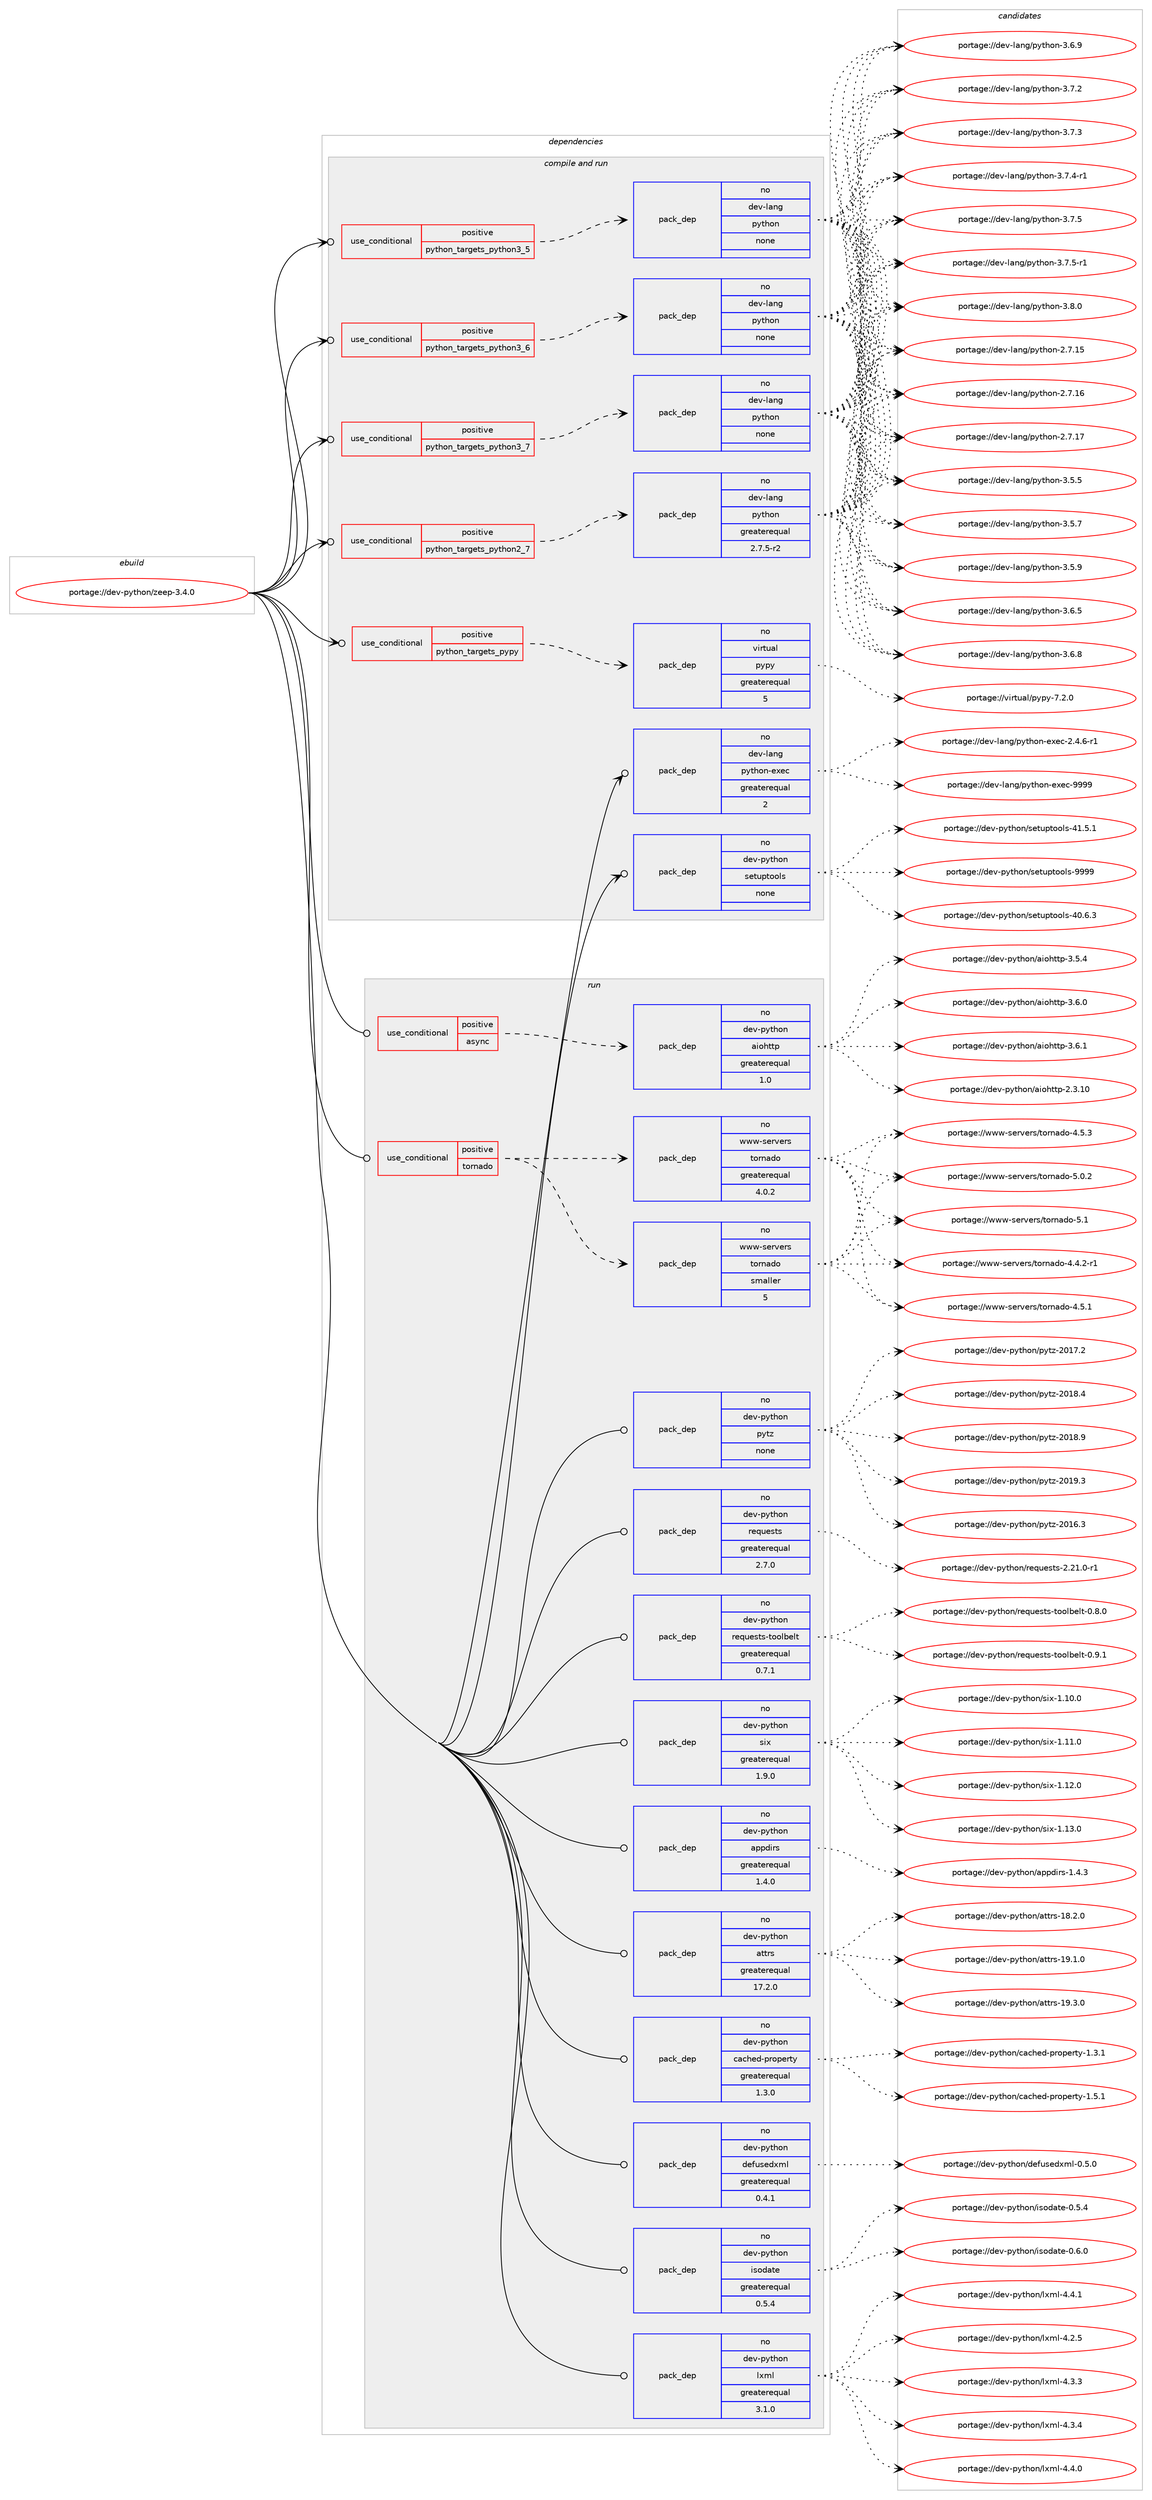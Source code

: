 digraph prolog {

# *************
# Graph options
# *************

newrank=true;
concentrate=true;
compound=true;
graph [rankdir=LR,fontname=Helvetica,fontsize=10,ranksep=1.5];#, ranksep=2.5, nodesep=0.2];
edge  [arrowhead=vee];
node  [fontname=Helvetica,fontsize=10];

# **********
# The ebuild
# **********

subgraph cluster_leftcol {
color=gray;
rank=same;
label=<<i>ebuild</i>>;
id [label="portage://dev-python/zeep-3.4.0", color=red, width=4, href="../dev-python/zeep-3.4.0.svg"];
}

# ****************
# The dependencies
# ****************

subgraph cluster_midcol {
color=gray;
label=<<i>dependencies</i>>;
subgraph cluster_compile {
fillcolor="#eeeeee";
style=filled;
label=<<i>compile</i>>;
}
subgraph cluster_compileandrun {
fillcolor="#eeeeee";
style=filled;
label=<<i>compile and run</i>>;
subgraph cond41164 {
dependency180110 [label=<<TABLE BORDER="0" CELLBORDER="1" CELLSPACING="0" CELLPADDING="4"><TR><TD ROWSPAN="3" CELLPADDING="10">use_conditional</TD></TR><TR><TD>positive</TD></TR><TR><TD>python_targets_pypy</TD></TR></TABLE>>, shape=none, color=red];
subgraph pack135535 {
dependency180111 [label=<<TABLE BORDER="0" CELLBORDER="1" CELLSPACING="0" CELLPADDING="4" WIDTH="220"><TR><TD ROWSPAN="6" CELLPADDING="30">pack_dep</TD></TR><TR><TD WIDTH="110">no</TD></TR><TR><TD>virtual</TD></TR><TR><TD>pypy</TD></TR><TR><TD>greaterequal</TD></TR><TR><TD>5</TD></TR></TABLE>>, shape=none, color=blue];
}
dependency180110:e -> dependency180111:w [weight=20,style="dashed",arrowhead="vee"];
}
id:e -> dependency180110:w [weight=20,style="solid",arrowhead="odotvee"];
subgraph cond41165 {
dependency180112 [label=<<TABLE BORDER="0" CELLBORDER="1" CELLSPACING="0" CELLPADDING="4"><TR><TD ROWSPAN="3" CELLPADDING="10">use_conditional</TD></TR><TR><TD>positive</TD></TR><TR><TD>python_targets_python2_7</TD></TR></TABLE>>, shape=none, color=red];
subgraph pack135536 {
dependency180113 [label=<<TABLE BORDER="0" CELLBORDER="1" CELLSPACING="0" CELLPADDING="4" WIDTH="220"><TR><TD ROWSPAN="6" CELLPADDING="30">pack_dep</TD></TR><TR><TD WIDTH="110">no</TD></TR><TR><TD>dev-lang</TD></TR><TR><TD>python</TD></TR><TR><TD>greaterequal</TD></TR><TR><TD>2.7.5-r2</TD></TR></TABLE>>, shape=none, color=blue];
}
dependency180112:e -> dependency180113:w [weight=20,style="dashed",arrowhead="vee"];
}
id:e -> dependency180112:w [weight=20,style="solid",arrowhead="odotvee"];
subgraph cond41166 {
dependency180114 [label=<<TABLE BORDER="0" CELLBORDER="1" CELLSPACING="0" CELLPADDING="4"><TR><TD ROWSPAN="3" CELLPADDING="10">use_conditional</TD></TR><TR><TD>positive</TD></TR><TR><TD>python_targets_python3_5</TD></TR></TABLE>>, shape=none, color=red];
subgraph pack135537 {
dependency180115 [label=<<TABLE BORDER="0" CELLBORDER="1" CELLSPACING="0" CELLPADDING="4" WIDTH="220"><TR><TD ROWSPAN="6" CELLPADDING="30">pack_dep</TD></TR><TR><TD WIDTH="110">no</TD></TR><TR><TD>dev-lang</TD></TR><TR><TD>python</TD></TR><TR><TD>none</TD></TR><TR><TD></TD></TR></TABLE>>, shape=none, color=blue];
}
dependency180114:e -> dependency180115:w [weight=20,style="dashed",arrowhead="vee"];
}
id:e -> dependency180114:w [weight=20,style="solid",arrowhead="odotvee"];
subgraph cond41167 {
dependency180116 [label=<<TABLE BORDER="0" CELLBORDER="1" CELLSPACING="0" CELLPADDING="4"><TR><TD ROWSPAN="3" CELLPADDING="10">use_conditional</TD></TR><TR><TD>positive</TD></TR><TR><TD>python_targets_python3_6</TD></TR></TABLE>>, shape=none, color=red];
subgraph pack135538 {
dependency180117 [label=<<TABLE BORDER="0" CELLBORDER="1" CELLSPACING="0" CELLPADDING="4" WIDTH="220"><TR><TD ROWSPAN="6" CELLPADDING="30">pack_dep</TD></TR><TR><TD WIDTH="110">no</TD></TR><TR><TD>dev-lang</TD></TR><TR><TD>python</TD></TR><TR><TD>none</TD></TR><TR><TD></TD></TR></TABLE>>, shape=none, color=blue];
}
dependency180116:e -> dependency180117:w [weight=20,style="dashed",arrowhead="vee"];
}
id:e -> dependency180116:w [weight=20,style="solid",arrowhead="odotvee"];
subgraph cond41168 {
dependency180118 [label=<<TABLE BORDER="0" CELLBORDER="1" CELLSPACING="0" CELLPADDING="4"><TR><TD ROWSPAN="3" CELLPADDING="10">use_conditional</TD></TR><TR><TD>positive</TD></TR><TR><TD>python_targets_python3_7</TD></TR></TABLE>>, shape=none, color=red];
subgraph pack135539 {
dependency180119 [label=<<TABLE BORDER="0" CELLBORDER="1" CELLSPACING="0" CELLPADDING="4" WIDTH="220"><TR><TD ROWSPAN="6" CELLPADDING="30">pack_dep</TD></TR><TR><TD WIDTH="110">no</TD></TR><TR><TD>dev-lang</TD></TR><TR><TD>python</TD></TR><TR><TD>none</TD></TR><TR><TD></TD></TR></TABLE>>, shape=none, color=blue];
}
dependency180118:e -> dependency180119:w [weight=20,style="dashed",arrowhead="vee"];
}
id:e -> dependency180118:w [weight=20,style="solid",arrowhead="odotvee"];
subgraph pack135540 {
dependency180120 [label=<<TABLE BORDER="0" CELLBORDER="1" CELLSPACING="0" CELLPADDING="4" WIDTH="220"><TR><TD ROWSPAN="6" CELLPADDING="30">pack_dep</TD></TR><TR><TD WIDTH="110">no</TD></TR><TR><TD>dev-lang</TD></TR><TR><TD>python-exec</TD></TR><TR><TD>greaterequal</TD></TR><TR><TD>2</TD></TR></TABLE>>, shape=none, color=blue];
}
id:e -> dependency180120:w [weight=20,style="solid",arrowhead="odotvee"];
subgraph pack135541 {
dependency180121 [label=<<TABLE BORDER="0" CELLBORDER="1" CELLSPACING="0" CELLPADDING="4" WIDTH="220"><TR><TD ROWSPAN="6" CELLPADDING="30">pack_dep</TD></TR><TR><TD WIDTH="110">no</TD></TR><TR><TD>dev-python</TD></TR><TR><TD>setuptools</TD></TR><TR><TD>none</TD></TR><TR><TD></TD></TR></TABLE>>, shape=none, color=blue];
}
id:e -> dependency180121:w [weight=20,style="solid",arrowhead="odotvee"];
}
subgraph cluster_run {
fillcolor="#eeeeee";
style=filled;
label=<<i>run</i>>;
subgraph cond41169 {
dependency180122 [label=<<TABLE BORDER="0" CELLBORDER="1" CELLSPACING="0" CELLPADDING="4"><TR><TD ROWSPAN="3" CELLPADDING="10">use_conditional</TD></TR><TR><TD>positive</TD></TR><TR><TD>async</TD></TR></TABLE>>, shape=none, color=red];
subgraph pack135542 {
dependency180123 [label=<<TABLE BORDER="0" CELLBORDER="1" CELLSPACING="0" CELLPADDING="4" WIDTH="220"><TR><TD ROWSPAN="6" CELLPADDING="30">pack_dep</TD></TR><TR><TD WIDTH="110">no</TD></TR><TR><TD>dev-python</TD></TR><TR><TD>aiohttp</TD></TR><TR><TD>greaterequal</TD></TR><TR><TD>1.0</TD></TR></TABLE>>, shape=none, color=blue];
}
dependency180122:e -> dependency180123:w [weight=20,style="dashed",arrowhead="vee"];
}
id:e -> dependency180122:w [weight=20,style="solid",arrowhead="odot"];
subgraph cond41170 {
dependency180124 [label=<<TABLE BORDER="0" CELLBORDER="1" CELLSPACING="0" CELLPADDING="4"><TR><TD ROWSPAN="3" CELLPADDING="10">use_conditional</TD></TR><TR><TD>positive</TD></TR><TR><TD>tornado</TD></TR></TABLE>>, shape=none, color=red];
subgraph pack135543 {
dependency180125 [label=<<TABLE BORDER="0" CELLBORDER="1" CELLSPACING="0" CELLPADDING="4" WIDTH="220"><TR><TD ROWSPAN="6" CELLPADDING="30">pack_dep</TD></TR><TR><TD WIDTH="110">no</TD></TR><TR><TD>www-servers</TD></TR><TR><TD>tornado</TD></TR><TR><TD>greaterequal</TD></TR><TR><TD>4.0.2</TD></TR></TABLE>>, shape=none, color=blue];
}
dependency180124:e -> dependency180125:w [weight=20,style="dashed",arrowhead="vee"];
subgraph pack135544 {
dependency180126 [label=<<TABLE BORDER="0" CELLBORDER="1" CELLSPACING="0" CELLPADDING="4" WIDTH="220"><TR><TD ROWSPAN="6" CELLPADDING="30">pack_dep</TD></TR><TR><TD WIDTH="110">no</TD></TR><TR><TD>www-servers</TD></TR><TR><TD>tornado</TD></TR><TR><TD>smaller</TD></TR><TR><TD>5</TD></TR></TABLE>>, shape=none, color=blue];
}
dependency180124:e -> dependency180126:w [weight=20,style="dashed",arrowhead="vee"];
}
id:e -> dependency180124:w [weight=20,style="solid",arrowhead="odot"];
subgraph pack135545 {
dependency180127 [label=<<TABLE BORDER="0" CELLBORDER="1" CELLSPACING="0" CELLPADDING="4" WIDTH="220"><TR><TD ROWSPAN="6" CELLPADDING="30">pack_dep</TD></TR><TR><TD WIDTH="110">no</TD></TR><TR><TD>dev-python</TD></TR><TR><TD>appdirs</TD></TR><TR><TD>greaterequal</TD></TR><TR><TD>1.4.0</TD></TR></TABLE>>, shape=none, color=blue];
}
id:e -> dependency180127:w [weight=20,style="solid",arrowhead="odot"];
subgraph pack135546 {
dependency180128 [label=<<TABLE BORDER="0" CELLBORDER="1" CELLSPACING="0" CELLPADDING="4" WIDTH="220"><TR><TD ROWSPAN="6" CELLPADDING="30">pack_dep</TD></TR><TR><TD WIDTH="110">no</TD></TR><TR><TD>dev-python</TD></TR><TR><TD>attrs</TD></TR><TR><TD>greaterequal</TD></TR><TR><TD>17.2.0</TD></TR></TABLE>>, shape=none, color=blue];
}
id:e -> dependency180128:w [weight=20,style="solid",arrowhead="odot"];
subgraph pack135547 {
dependency180129 [label=<<TABLE BORDER="0" CELLBORDER="1" CELLSPACING="0" CELLPADDING="4" WIDTH="220"><TR><TD ROWSPAN="6" CELLPADDING="30">pack_dep</TD></TR><TR><TD WIDTH="110">no</TD></TR><TR><TD>dev-python</TD></TR><TR><TD>cached-property</TD></TR><TR><TD>greaterequal</TD></TR><TR><TD>1.3.0</TD></TR></TABLE>>, shape=none, color=blue];
}
id:e -> dependency180129:w [weight=20,style="solid",arrowhead="odot"];
subgraph pack135548 {
dependency180130 [label=<<TABLE BORDER="0" CELLBORDER="1" CELLSPACING="0" CELLPADDING="4" WIDTH="220"><TR><TD ROWSPAN="6" CELLPADDING="30">pack_dep</TD></TR><TR><TD WIDTH="110">no</TD></TR><TR><TD>dev-python</TD></TR><TR><TD>defusedxml</TD></TR><TR><TD>greaterequal</TD></TR><TR><TD>0.4.1</TD></TR></TABLE>>, shape=none, color=blue];
}
id:e -> dependency180130:w [weight=20,style="solid",arrowhead="odot"];
subgraph pack135549 {
dependency180131 [label=<<TABLE BORDER="0" CELLBORDER="1" CELLSPACING="0" CELLPADDING="4" WIDTH="220"><TR><TD ROWSPAN="6" CELLPADDING="30">pack_dep</TD></TR><TR><TD WIDTH="110">no</TD></TR><TR><TD>dev-python</TD></TR><TR><TD>isodate</TD></TR><TR><TD>greaterequal</TD></TR><TR><TD>0.5.4</TD></TR></TABLE>>, shape=none, color=blue];
}
id:e -> dependency180131:w [weight=20,style="solid",arrowhead="odot"];
subgraph pack135550 {
dependency180132 [label=<<TABLE BORDER="0" CELLBORDER="1" CELLSPACING="0" CELLPADDING="4" WIDTH="220"><TR><TD ROWSPAN="6" CELLPADDING="30">pack_dep</TD></TR><TR><TD WIDTH="110">no</TD></TR><TR><TD>dev-python</TD></TR><TR><TD>lxml</TD></TR><TR><TD>greaterequal</TD></TR><TR><TD>3.1.0</TD></TR></TABLE>>, shape=none, color=blue];
}
id:e -> dependency180132:w [weight=20,style="solid",arrowhead="odot"];
subgraph pack135551 {
dependency180133 [label=<<TABLE BORDER="0" CELLBORDER="1" CELLSPACING="0" CELLPADDING="4" WIDTH="220"><TR><TD ROWSPAN="6" CELLPADDING="30">pack_dep</TD></TR><TR><TD WIDTH="110">no</TD></TR><TR><TD>dev-python</TD></TR><TR><TD>pytz</TD></TR><TR><TD>none</TD></TR><TR><TD></TD></TR></TABLE>>, shape=none, color=blue];
}
id:e -> dependency180133:w [weight=20,style="solid",arrowhead="odot"];
subgraph pack135552 {
dependency180134 [label=<<TABLE BORDER="0" CELLBORDER="1" CELLSPACING="0" CELLPADDING="4" WIDTH="220"><TR><TD ROWSPAN="6" CELLPADDING="30">pack_dep</TD></TR><TR><TD WIDTH="110">no</TD></TR><TR><TD>dev-python</TD></TR><TR><TD>requests</TD></TR><TR><TD>greaterequal</TD></TR><TR><TD>2.7.0</TD></TR></TABLE>>, shape=none, color=blue];
}
id:e -> dependency180134:w [weight=20,style="solid",arrowhead="odot"];
subgraph pack135553 {
dependency180135 [label=<<TABLE BORDER="0" CELLBORDER="1" CELLSPACING="0" CELLPADDING="4" WIDTH="220"><TR><TD ROWSPAN="6" CELLPADDING="30">pack_dep</TD></TR><TR><TD WIDTH="110">no</TD></TR><TR><TD>dev-python</TD></TR><TR><TD>requests-toolbelt</TD></TR><TR><TD>greaterequal</TD></TR><TR><TD>0.7.1</TD></TR></TABLE>>, shape=none, color=blue];
}
id:e -> dependency180135:w [weight=20,style="solid",arrowhead="odot"];
subgraph pack135554 {
dependency180136 [label=<<TABLE BORDER="0" CELLBORDER="1" CELLSPACING="0" CELLPADDING="4" WIDTH="220"><TR><TD ROWSPAN="6" CELLPADDING="30">pack_dep</TD></TR><TR><TD WIDTH="110">no</TD></TR><TR><TD>dev-python</TD></TR><TR><TD>six</TD></TR><TR><TD>greaterequal</TD></TR><TR><TD>1.9.0</TD></TR></TABLE>>, shape=none, color=blue];
}
id:e -> dependency180136:w [weight=20,style="solid",arrowhead="odot"];
}
}

# **************
# The candidates
# **************

subgraph cluster_choices {
rank=same;
color=gray;
label=<<i>candidates</i>>;

subgraph choice135535 {
color=black;
nodesep=1;
choiceportage1181051141161179710847112121112121455546504648 [label="portage://virtual/pypy-7.2.0", color=red, width=4,href="../virtual/pypy-7.2.0.svg"];
dependency180111:e -> choiceportage1181051141161179710847112121112121455546504648:w [style=dotted,weight="100"];
}
subgraph choice135536 {
color=black;
nodesep=1;
choiceportage10010111845108971101034711212111610411111045504655464953 [label="portage://dev-lang/python-2.7.15", color=red, width=4,href="../dev-lang/python-2.7.15.svg"];
choiceportage10010111845108971101034711212111610411111045504655464954 [label="portage://dev-lang/python-2.7.16", color=red, width=4,href="../dev-lang/python-2.7.16.svg"];
choiceportage10010111845108971101034711212111610411111045504655464955 [label="portage://dev-lang/python-2.7.17", color=red, width=4,href="../dev-lang/python-2.7.17.svg"];
choiceportage100101118451089711010347112121116104111110455146534653 [label="portage://dev-lang/python-3.5.5", color=red, width=4,href="../dev-lang/python-3.5.5.svg"];
choiceportage100101118451089711010347112121116104111110455146534655 [label="portage://dev-lang/python-3.5.7", color=red, width=4,href="../dev-lang/python-3.5.7.svg"];
choiceportage100101118451089711010347112121116104111110455146534657 [label="portage://dev-lang/python-3.5.9", color=red, width=4,href="../dev-lang/python-3.5.9.svg"];
choiceportage100101118451089711010347112121116104111110455146544653 [label="portage://dev-lang/python-3.6.5", color=red, width=4,href="../dev-lang/python-3.6.5.svg"];
choiceportage100101118451089711010347112121116104111110455146544656 [label="portage://dev-lang/python-3.6.8", color=red, width=4,href="../dev-lang/python-3.6.8.svg"];
choiceportage100101118451089711010347112121116104111110455146544657 [label="portage://dev-lang/python-3.6.9", color=red, width=4,href="../dev-lang/python-3.6.9.svg"];
choiceportage100101118451089711010347112121116104111110455146554650 [label="portage://dev-lang/python-3.7.2", color=red, width=4,href="../dev-lang/python-3.7.2.svg"];
choiceportage100101118451089711010347112121116104111110455146554651 [label="portage://dev-lang/python-3.7.3", color=red, width=4,href="../dev-lang/python-3.7.3.svg"];
choiceportage1001011184510897110103471121211161041111104551465546524511449 [label="portage://dev-lang/python-3.7.4-r1", color=red, width=4,href="../dev-lang/python-3.7.4-r1.svg"];
choiceportage100101118451089711010347112121116104111110455146554653 [label="portage://dev-lang/python-3.7.5", color=red, width=4,href="../dev-lang/python-3.7.5.svg"];
choiceportage1001011184510897110103471121211161041111104551465546534511449 [label="portage://dev-lang/python-3.7.5-r1", color=red, width=4,href="../dev-lang/python-3.7.5-r1.svg"];
choiceportage100101118451089711010347112121116104111110455146564648 [label="portage://dev-lang/python-3.8.0", color=red, width=4,href="../dev-lang/python-3.8.0.svg"];
dependency180113:e -> choiceportage10010111845108971101034711212111610411111045504655464953:w [style=dotted,weight="100"];
dependency180113:e -> choiceportage10010111845108971101034711212111610411111045504655464954:w [style=dotted,weight="100"];
dependency180113:e -> choiceportage10010111845108971101034711212111610411111045504655464955:w [style=dotted,weight="100"];
dependency180113:e -> choiceportage100101118451089711010347112121116104111110455146534653:w [style=dotted,weight="100"];
dependency180113:e -> choiceportage100101118451089711010347112121116104111110455146534655:w [style=dotted,weight="100"];
dependency180113:e -> choiceportage100101118451089711010347112121116104111110455146534657:w [style=dotted,weight="100"];
dependency180113:e -> choiceportage100101118451089711010347112121116104111110455146544653:w [style=dotted,weight="100"];
dependency180113:e -> choiceportage100101118451089711010347112121116104111110455146544656:w [style=dotted,weight="100"];
dependency180113:e -> choiceportage100101118451089711010347112121116104111110455146544657:w [style=dotted,weight="100"];
dependency180113:e -> choiceportage100101118451089711010347112121116104111110455146554650:w [style=dotted,weight="100"];
dependency180113:e -> choiceportage100101118451089711010347112121116104111110455146554651:w [style=dotted,weight="100"];
dependency180113:e -> choiceportage1001011184510897110103471121211161041111104551465546524511449:w [style=dotted,weight="100"];
dependency180113:e -> choiceportage100101118451089711010347112121116104111110455146554653:w [style=dotted,weight="100"];
dependency180113:e -> choiceportage1001011184510897110103471121211161041111104551465546534511449:w [style=dotted,weight="100"];
dependency180113:e -> choiceportage100101118451089711010347112121116104111110455146564648:w [style=dotted,weight="100"];
}
subgraph choice135537 {
color=black;
nodesep=1;
choiceportage10010111845108971101034711212111610411111045504655464953 [label="portage://dev-lang/python-2.7.15", color=red, width=4,href="../dev-lang/python-2.7.15.svg"];
choiceportage10010111845108971101034711212111610411111045504655464954 [label="portage://dev-lang/python-2.7.16", color=red, width=4,href="../dev-lang/python-2.7.16.svg"];
choiceportage10010111845108971101034711212111610411111045504655464955 [label="portage://dev-lang/python-2.7.17", color=red, width=4,href="../dev-lang/python-2.7.17.svg"];
choiceportage100101118451089711010347112121116104111110455146534653 [label="portage://dev-lang/python-3.5.5", color=red, width=4,href="../dev-lang/python-3.5.5.svg"];
choiceportage100101118451089711010347112121116104111110455146534655 [label="portage://dev-lang/python-3.5.7", color=red, width=4,href="../dev-lang/python-3.5.7.svg"];
choiceportage100101118451089711010347112121116104111110455146534657 [label="portage://dev-lang/python-3.5.9", color=red, width=4,href="../dev-lang/python-3.5.9.svg"];
choiceportage100101118451089711010347112121116104111110455146544653 [label="portage://dev-lang/python-3.6.5", color=red, width=4,href="../dev-lang/python-3.6.5.svg"];
choiceportage100101118451089711010347112121116104111110455146544656 [label="portage://dev-lang/python-3.6.8", color=red, width=4,href="../dev-lang/python-3.6.8.svg"];
choiceportage100101118451089711010347112121116104111110455146544657 [label="portage://dev-lang/python-3.6.9", color=red, width=4,href="../dev-lang/python-3.6.9.svg"];
choiceportage100101118451089711010347112121116104111110455146554650 [label="portage://dev-lang/python-3.7.2", color=red, width=4,href="../dev-lang/python-3.7.2.svg"];
choiceportage100101118451089711010347112121116104111110455146554651 [label="portage://dev-lang/python-3.7.3", color=red, width=4,href="../dev-lang/python-3.7.3.svg"];
choiceportage1001011184510897110103471121211161041111104551465546524511449 [label="portage://dev-lang/python-3.7.4-r1", color=red, width=4,href="../dev-lang/python-3.7.4-r1.svg"];
choiceportage100101118451089711010347112121116104111110455146554653 [label="portage://dev-lang/python-3.7.5", color=red, width=4,href="../dev-lang/python-3.7.5.svg"];
choiceportage1001011184510897110103471121211161041111104551465546534511449 [label="portage://dev-lang/python-3.7.5-r1", color=red, width=4,href="../dev-lang/python-3.7.5-r1.svg"];
choiceportage100101118451089711010347112121116104111110455146564648 [label="portage://dev-lang/python-3.8.0", color=red, width=4,href="../dev-lang/python-3.8.0.svg"];
dependency180115:e -> choiceportage10010111845108971101034711212111610411111045504655464953:w [style=dotted,weight="100"];
dependency180115:e -> choiceportage10010111845108971101034711212111610411111045504655464954:w [style=dotted,weight="100"];
dependency180115:e -> choiceportage10010111845108971101034711212111610411111045504655464955:w [style=dotted,weight="100"];
dependency180115:e -> choiceportage100101118451089711010347112121116104111110455146534653:w [style=dotted,weight="100"];
dependency180115:e -> choiceportage100101118451089711010347112121116104111110455146534655:w [style=dotted,weight="100"];
dependency180115:e -> choiceportage100101118451089711010347112121116104111110455146534657:w [style=dotted,weight="100"];
dependency180115:e -> choiceportage100101118451089711010347112121116104111110455146544653:w [style=dotted,weight="100"];
dependency180115:e -> choiceportage100101118451089711010347112121116104111110455146544656:w [style=dotted,weight="100"];
dependency180115:e -> choiceportage100101118451089711010347112121116104111110455146544657:w [style=dotted,weight="100"];
dependency180115:e -> choiceportage100101118451089711010347112121116104111110455146554650:w [style=dotted,weight="100"];
dependency180115:e -> choiceportage100101118451089711010347112121116104111110455146554651:w [style=dotted,weight="100"];
dependency180115:e -> choiceportage1001011184510897110103471121211161041111104551465546524511449:w [style=dotted,weight="100"];
dependency180115:e -> choiceportage100101118451089711010347112121116104111110455146554653:w [style=dotted,weight="100"];
dependency180115:e -> choiceportage1001011184510897110103471121211161041111104551465546534511449:w [style=dotted,weight="100"];
dependency180115:e -> choiceportage100101118451089711010347112121116104111110455146564648:w [style=dotted,weight="100"];
}
subgraph choice135538 {
color=black;
nodesep=1;
choiceportage10010111845108971101034711212111610411111045504655464953 [label="portage://dev-lang/python-2.7.15", color=red, width=4,href="../dev-lang/python-2.7.15.svg"];
choiceportage10010111845108971101034711212111610411111045504655464954 [label="portage://dev-lang/python-2.7.16", color=red, width=4,href="../dev-lang/python-2.7.16.svg"];
choiceportage10010111845108971101034711212111610411111045504655464955 [label="portage://dev-lang/python-2.7.17", color=red, width=4,href="../dev-lang/python-2.7.17.svg"];
choiceportage100101118451089711010347112121116104111110455146534653 [label="portage://dev-lang/python-3.5.5", color=red, width=4,href="../dev-lang/python-3.5.5.svg"];
choiceportage100101118451089711010347112121116104111110455146534655 [label="portage://dev-lang/python-3.5.7", color=red, width=4,href="../dev-lang/python-3.5.7.svg"];
choiceportage100101118451089711010347112121116104111110455146534657 [label="portage://dev-lang/python-3.5.9", color=red, width=4,href="../dev-lang/python-3.5.9.svg"];
choiceportage100101118451089711010347112121116104111110455146544653 [label="portage://dev-lang/python-3.6.5", color=red, width=4,href="../dev-lang/python-3.6.5.svg"];
choiceportage100101118451089711010347112121116104111110455146544656 [label="portage://dev-lang/python-3.6.8", color=red, width=4,href="../dev-lang/python-3.6.8.svg"];
choiceportage100101118451089711010347112121116104111110455146544657 [label="portage://dev-lang/python-3.6.9", color=red, width=4,href="../dev-lang/python-3.6.9.svg"];
choiceportage100101118451089711010347112121116104111110455146554650 [label="portage://dev-lang/python-3.7.2", color=red, width=4,href="../dev-lang/python-3.7.2.svg"];
choiceportage100101118451089711010347112121116104111110455146554651 [label="portage://dev-lang/python-3.7.3", color=red, width=4,href="../dev-lang/python-3.7.3.svg"];
choiceportage1001011184510897110103471121211161041111104551465546524511449 [label="portage://dev-lang/python-3.7.4-r1", color=red, width=4,href="../dev-lang/python-3.7.4-r1.svg"];
choiceportage100101118451089711010347112121116104111110455146554653 [label="portage://dev-lang/python-3.7.5", color=red, width=4,href="../dev-lang/python-3.7.5.svg"];
choiceportage1001011184510897110103471121211161041111104551465546534511449 [label="portage://dev-lang/python-3.7.5-r1", color=red, width=4,href="../dev-lang/python-3.7.5-r1.svg"];
choiceportage100101118451089711010347112121116104111110455146564648 [label="portage://dev-lang/python-3.8.0", color=red, width=4,href="../dev-lang/python-3.8.0.svg"];
dependency180117:e -> choiceportage10010111845108971101034711212111610411111045504655464953:w [style=dotted,weight="100"];
dependency180117:e -> choiceportage10010111845108971101034711212111610411111045504655464954:w [style=dotted,weight="100"];
dependency180117:e -> choiceportage10010111845108971101034711212111610411111045504655464955:w [style=dotted,weight="100"];
dependency180117:e -> choiceportage100101118451089711010347112121116104111110455146534653:w [style=dotted,weight="100"];
dependency180117:e -> choiceportage100101118451089711010347112121116104111110455146534655:w [style=dotted,weight="100"];
dependency180117:e -> choiceportage100101118451089711010347112121116104111110455146534657:w [style=dotted,weight="100"];
dependency180117:e -> choiceportage100101118451089711010347112121116104111110455146544653:w [style=dotted,weight="100"];
dependency180117:e -> choiceportage100101118451089711010347112121116104111110455146544656:w [style=dotted,weight="100"];
dependency180117:e -> choiceportage100101118451089711010347112121116104111110455146544657:w [style=dotted,weight="100"];
dependency180117:e -> choiceportage100101118451089711010347112121116104111110455146554650:w [style=dotted,weight="100"];
dependency180117:e -> choiceportage100101118451089711010347112121116104111110455146554651:w [style=dotted,weight="100"];
dependency180117:e -> choiceportage1001011184510897110103471121211161041111104551465546524511449:w [style=dotted,weight="100"];
dependency180117:e -> choiceportage100101118451089711010347112121116104111110455146554653:w [style=dotted,weight="100"];
dependency180117:e -> choiceportage1001011184510897110103471121211161041111104551465546534511449:w [style=dotted,weight="100"];
dependency180117:e -> choiceportage100101118451089711010347112121116104111110455146564648:w [style=dotted,weight="100"];
}
subgraph choice135539 {
color=black;
nodesep=1;
choiceportage10010111845108971101034711212111610411111045504655464953 [label="portage://dev-lang/python-2.7.15", color=red, width=4,href="../dev-lang/python-2.7.15.svg"];
choiceportage10010111845108971101034711212111610411111045504655464954 [label="portage://dev-lang/python-2.7.16", color=red, width=4,href="../dev-lang/python-2.7.16.svg"];
choiceportage10010111845108971101034711212111610411111045504655464955 [label="portage://dev-lang/python-2.7.17", color=red, width=4,href="../dev-lang/python-2.7.17.svg"];
choiceportage100101118451089711010347112121116104111110455146534653 [label="portage://dev-lang/python-3.5.5", color=red, width=4,href="../dev-lang/python-3.5.5.svg"];
choiceportage100101118451089711010347112121116104111110455146534655 [label="portage://dev-lang/python-3.5.7", color=red, width=4,href="../dev-lang/python-3.5.7.svg"];
choiceportage100101118451089711010347112121116104111110455146534657 [label="portage://dev-lang/python-3.5.9", color=red, width=4,href="../dev-lang/python-3.5.9.svg"];
choiceportage100101118451089711010347112121116104111110455146544653 [label="portage://dev-lang/python-3.6.5", color=red, width=4,href="../dev-lang/python-3.6.5.svg"];
choiceportage100101118451089711010347112121116104111110455146544656 [label="portage://dev-lang/python-3.6.8", color=red, width=4,href="../dev-lang/python-3.6.8.svg"];
choiceportage100101118451089711010347112121116104111110455146544657 [label="portage://dev-lang/python-3.6.9", color=red, width=4,href="../dev-lang/python-3.6.9.svg"];
choiceportage100101118451089711010347112121116104111110455146554650 [label="portage://dev-lang/python-3.7.2", color=red, width=4,href="../dev-lang/python-3.7.2.svg"];
choiceportage100101118451089711010347112121116104111110455146554651 [label="portage://dev-lang/python-3.7.3", color=red, width=4,href="../dev-lang/python-3.7.3.svg"];
choiceportage1001011184510897110103471121211161041111104551465546524511449 [label="portage://dev-lang/python-3.7.4-r1", color=red, width=4,href="../dev-lang/python-3.7.4-r1.svg"];
choiceportage100101118451089711010347112121116104111110455146554653 [label="portage://dev-lang/python-3.7.5", color=red, width=4,href="../dev-lang/python-3.7.5.svg"];
choiceportage1001011184510897110103471121211161041111104551465546534511449 [label="portage://dev-lang/python-3.7.5-r1", color=red, width=4,href="../dev-lang/python-3.7.5-r1.svg"];
choiceportage100101118451089711010347112121116104111110455146564648 [label="portage://dev-lang/python-3.8.0", color=red, width=4,href="../dev-lang/python-3.8.0.svg"];
dependency180119:e -> choiceportage10010111845108971101034711212111610411111045504655464953:w [style=dotted,weight="100"];
dependency180119:e -> choiceportage10010111845108971101034711212111610411111045504655464954:w [style=dotted,weight="100"];
dependency180119:e -> choiceportage10010111845108971101034711212111610411111045504655464955:w [style=dotted,weight="100"];
dependency180119:e -> choiceportage100101118451089711010347112121116104111110455146534653:w [style=dotted,weight="100"];
dependency180119:e -> choiceportage100101118451089711010347112121116104111110455146534655:w [style=dotted,weight="100"];
dependency180119:e -> choiceportage100101118451089711010347112121116104111110455146534657:w [style=dotted,weight="100"];
dependency180119:e -> choiceportage100101118451089711010347112121116104111110455146544653:w [style=dotted,weight="100"];
dependency180119:e -> choiceportage100101118451089711010347112121116104111110455146544656:w [style=dotted,weight="100"];
dependency180119:e -> choiceportage100101118451089711010347112121116104111110455146544657:w [style=dotted,weight="100"];
dependency180119:e -> choiceportage100101118451089711010347112121116104111110455146554650:w [style=dotted,weight="100"];
dependency180119:e -> choiceportage100101118451089711010347112121116104111110455146554651:w [style=dotted,weight="100"];
dependency180119:e -> choiceportage1001011184510897110103471121211161041111104551465546524511449:w [style=dotted,weight="100"];
dependency180119:e -> choiceportage100101118451089711010347112121116104111110455146554653:w [style=dotted,weight="100"];
dependency180119:e -> choiceportage1001011184510897110103471121211161041111104551465546534511449:w [style=dotted,weight="100"];
dependency180119:e -> choiceportage100101118451089711010347112121116104111110455146564648:w [style=dotted,weight="100"];
}
subgraph choice135540 {
color=black;
nodesep=1;
choiceportage10010111845108971101034711212111610411111045101120101994550465246544511449 [label="portage://dev-lang/python-exec-2.4.6-r1", color=red, width=4,href="../dev-lang/python-exec-2.4.6-r1.svg"];
choiceportage10010111845108971101034711212111610411111045101120101994557575757 [label="portage://dev-lang/python-exec-9999", color=red, width=4,href="../dev-lang/python-exec-9999.svg"];
dependency180120:e -> choiceportage10010111845108971101034711212111610411111045101120101994550465246544511449:w [style=dotted,weight="100"];
dependency180120:e -> choiceportage10010111845108971101034711212111610411111045101120101994557575757:w [style=dotted,weight="100"];
}
subgraph choice135541 {
color=black;
nodesep=1;
choiceportage100101118451121211161041111104711510111611711211611111110811545524846544651 [label="portage://dev-python/setuptools-40.6.3", color=red, width=4,href="../dev-python/setuptools-40.6.3.svg"];
choiceportage100101118451121211161041111104711510111611711211611111110811545524946534649 [label="portage://dev-python/setuptools-41.5.1", color=red, width=4,href="../dev-python/setuptools-41.5.1.svg"];
choiceportage10010111845112121116104111110471151011161171121161111111081154557575757 [label="portage://dev-python/setuptools-9999", color=red, width=4,href="../dev-python/setuptools-9999.svg"];
dependency180121:e -> choiceportage100101118451121211161041111104711510111611711211611111110811545524846544651:w [style=dotted,weight="100"];
dependency180121:e -> choiceportage100101118451121211161041111104711510111611711211611111110811545524946534649:w [style=dotted,weight="100"];
dependency180121:e -> choiceportage10010111845112121116104111110471151011161171121161111111081154557575757:w [style=dotted,weight="100"];
}
subgraph choice135542 {
color=black;
nodesep=1;
choiceportage10010111845112121116104111110479710511110411611611245504651464948 [label="portage://dev-python/aiohttp-2.3.10", color=red, width=4,href="../dev-python/aiohttp-2.3.10.svg"];
choiceportage100101118451121211161041111104797105111104116116112455146534652 [label="portage://dev-python/aiohttp-3.5.4", color=red, width=4,href="../dev-python/aiohttp-3.5.4.svg"];
choiceportage100101118451121211161041111104797105111104116116112455146544648 [label="portage://dev-python/aiohttp-3.6.0", color=red, width=4,href="../dev-python/aiohttp-3.6.0.svg"];
choiceportage100101118451121211161041111104797105111104116116112455146544649 [label="portage://dev-python/aiohttp-3.6.1", color=red, width=4,href="../dev-python/aiohttp-3.6.1.svg"];
dependency180123:e -> choiceportage10010111845112121116104111110479710511110411611611245504651464948:w [style=dotted,weight="100"];
dependency180123:e -> choiceportage100101118451121211161041111104797105111104116116112455146534652:w [style=dotted,weight="100"];
dependency180123:e -> choiceportage100101118451121211161041111104797105111104116116112455146544648:w [style=dotted,weight="100"];
dependency180123:e -> choiceportage100101118451121211161041111104797105111104116116112455146544649:w [style=dotted,weight="100"];
}
subgraph choice135543 {
color=black;
nodesep=1;
choiceportage1191191194511510111411810111411547116111114110971001114552465246504511449 [label="portage://www-servers/tornado-4.4.2-r1", color=red, width=4,href="../www-servers/tornado-4.4.2-r1.svg"];
choiceportage119119119451151011141181011141154711611111411097100111455246534649 [label="portage://www-servers/tornado-4.5.1", color=red, width=4,href="../www-servers/tornado-4.5.1.svg"];
choiceportage119119119451151011141181011141154711611111411097100111455246534651 [label="portage://www-servers/tornado-4.5.3", color=red, width=4,href="../www-servers/tornado-4.5.3.svg"];
choiceportage119119119451151011141181011141154711611111411097100111455346484650 [label="portage://www-servers/tornado-5.0.2", color=red, width=4,href="../www-servers/tornado-5.0.2.svg"];
choiceportage11911911945115101114118101114115471161111141109710011145534649 [label="portage://www-servers/tornado-5.1", color=red, width=4,href="../www-servers/tornado-5.1.svg"];
dependency180125:e -> choiceportage1191191194511510111411810111411547116111114110971001114552465246504511449:w [style=dotted,weight="100"];
dependency180125:e -> choiceportage119119119451151011141181011141154711611111411097100111455246534649:w [style=dotted,weight="100"];
dependency180125:e -> choiceportage119119119451151011141181011141154711611111411097100111455246534651:w [style=dotted,weight="100"];
dependency180125:e -> choiceportage119119119451151011141181011141154711611111411097100111455346484650:w [style=dotted,weight="100"];
dependency180125:e -> choiceportage11911911945115101114118101114115471161111141109710011145534649:w [style=dotted,weight="100"];
}
subgraph choice135544 {
color=black;
nodesep=1;
choiceportage1191191194511510111411810111411547116111114110971001114552465246504511449 [label="portage://www-servers/tornado-4.4.2-r1", color=red, width=4,href="../www-servers/tornado-4.4.2-r1.svg"];
choiceportage119119119451151011141181011141154711611111411097100111455246534649 [label="portage://www-servers/tornado-4.5.1", color=red, width=4,href="../www-servers/tornado-4.5.1.svg"];
choiceportage119119119451151011141181011141154711611111411097100111455246534651 [label="portage://www-servers/tornado-4.5.3", color=red, width=4,href="../www-servers/tornado-4.5.3.svg"];
choiceportage119119119451151011141181011141154711611111411097100111455346484650 [label="portage://www-servers/tornado-5.0.2", color=red, width=4,href="../www-servers/tornado-5.0.2.svg"];
choiceportage11911911945115101114118101114115471161111141109710011145534649 [label="portage://www-servers/tornado-5.1", color=red, width=4,href="../www-servers/tornado-5.1.svg"];
dependency180126:e -> choiceportage1191191194511510111411810111411547116111114110971001114552465246504511449:w [style=dotted,weight="100"];
dependency180126:e -> choiceportage119119119451151011141181011141154711611111411097100111455246534649:w [style=dotted,weight="100"];
dependency180126:e -> choiceportage119119119451151011141181011141154711611111411097100111455246534651:w [style=dotted,weight="100"];
dependency180126:e -> choiceportage119119119451151011141181011141154711611111411097100111455346484650:w [style=dotted,weight="100"];
dependency180126:e -> choiceportage11911911945115101114118101114115471161111141109710011145534649:w [style=dotted,weight="100"];
}
subgraph choice135545 {
color=black;
nodesep=1;
choiceportage100101118451121211161041111104797112112100105114115454946524651 [label="portage://dev-python/appdirs-1.4.3", color=red, width=4,href="../dev-python/appdirs-1.4.3.svg"];
dependency180127:e -> choiceportage100101118451121211161041111104797112112100105114115454946524651:w [style=dotted,weight="100"];
}
subgraph choice135546 {
color=black;
nodesep=1;
choiceportage10010111845112121116104111110479711611611411545495646504648 [label="portage://dev-python/attrs-18.2.0", color=red, width=4,href="../dev-python/attrs-18.2.0.svg"];
choiceportage10010111845112121116104111110479711611611411545495746494648 [label="portage://dev-python/attrs-19.1.0", color=red, width=4,href="../dev-python/attrs-19.1.0.svg"];
choiceportage10010111845112121116104111110479711611611411545495746514648 [label="portage://dev-python/attrs-19.3.0", color=red, width=4,href="../dev-python/attrs-19.3.0.svg"];
dependency180128:e -> choiceportage10010111845112121116104111110479711611611411545495646504648:w [style=dotted,weight="100"];
dependency180128:e -> choiceportage10010111845112121116104111110479711611611411545495746494648:w [style=dotted,weight="100"];
dependency180128:e -> choiceportage10010111845112121116104111110479711611611411545495746514648:w [style=dotted,weight="100"];
}
subgraph choice135547 {
color=black;
nodesep=1;
choiceportage100101118451121211161041111104799979910410110045112114111112101114116121454946514649 [label="portage://dev-python/cached-property-1.3.1", color=red, width=4,href="../dev-python/cached-property-1.3.1.svg"];
choiceportage100101118451121211161041111104799979910410110045112114111112101114116121454946534649 [label="portage://dev-python/cached-property-1.5.1", color=red, width=4,href="../dev-python/cached-property-1.5.1.svg"];
dependency180129:e -> choiceportage100101118451121211161041111104799979910410110045112114111112101114116121454946514649:w [style=dotted,weight="100"];
dependency180129:e -> choiceportage100101118451121211161041111104799979910410110045112114111112101114116121454946534649:w [style=dotted,weight="100"];
}
subgraph choice135548 {
color=black;
nodesep=1;
choiceportage1001011184511212111610411111047100101102117115101100120109108454846534648 [label="portage://dev-python/defusedxml-0.5.0", color=red, width=4,href="../dev-python/defusedxml-0.5.0.svg"];
dependency180130:e -> choiceportage1001011184511212111610411111047100101102117115101100120109108454846534648:w [style=dotted,weight="100"];
}
subgraph choice135549 {
color=black;
nodesep=1;
choiceportage100101118451121211161041111104710511511110097116101454846534652 [label="portage://dev-python/isodate-0.5.4", color=red, width=4,href="../dev-python/isodate-0.5.4.svg"];
choiceportage100101118451121211161041111104710511511110097116101454846544648 [label="portage://dev-python/isodate-0.6.0", color=red, width=4,href="../dev-python/isodate-0.6.0.svg"];
dependency180131:e -> choiceportage100101118451121211161041111104710511511110097116101454846534652:w [style=dotted,weight="100"];
dependency180131:e -> choiceportage100101118451121211161041111104710511511110097116101454846544648:w [style=dotted,weight="100"];
}
subgraph choice135550 {
color=black;
nodesep=1;
choiceportage1001011184511212111610411111047108120109108455246504653 [label="portage://dev-python/lxml-4.2.5", color=red, width=4,href="../dev-python/lxml-4.2.5.svg"];
choiceportage1001011184511212111610411111047108120109108455246514651 [label="portage://dev-python/lxml-4.3.3", color=red, width=4,href="../dev-python/lxml-4.3.3.svg"];
choiceportage1001011184511212111610411111047108120109108455246514652 [label="portage://dev-python/lxml-4.3.4", color=red, width=4,href="../dev-python/lxml-4.3.4.svg"];
choiceportage1001011184511212111610411111047108120109108455246524648 [label="portage://dev-python/lxml-4.4.0", color=red, width=4,href="../dev-python/lxml-4.4.0.svg"];
choiceportage1001011184511212111610411111047108120109108455246524649 [label="portage://dev-python/lxml-4.4.1", color=red, width=4,href="../dev-python/lxml-4.4.1.svg"];
dependency180132:e -> choiceportage1001011184511212111610411111047108120109108455246504653:w [style=dotted,weight="100"];
dependency180132:e -> choiceportage1001011184511212111610411111047108120109108455246514651:w [style=dotted,weight="100"];
dependency180132:e -> choiceportage1001011184511212111610411111047108120109108455246514652:w [style=dotted,weight="100"];
dependency180132:e -> choiceportage1001011184511212111610411111047108120109108455246524648:w [style=dotted,weight="100"];
dependency180132:e -> choiceportage1001011184511212111610411111047108120109108455246524649:w [style=dotted,weight="100"];
}
subgraph choice135551 {
color=black;
nodesep=1;
choiceportage100101118451121211161041111104711212111612245504849544651 [label="portage://dev-python/pytz-2016.3", color=red, width=4,href="../dev-python/pytz-2016.3.svg"];
choiceportage100101118451121211161041111104711212111612245504849554650 [label="portage://dev-python/pytz-2017.2", color=red, width=4,href="../dev-python/pytz-2017.2.svg"];
choiceportage100101118451121211161041111104711212111612245504849564652 [label="portage://dev-python/pytz-2018.4", color=red, width=4,href="../dev-python/pytz-2018.4.svg"];
choiceportage100101118451121211161041111104711212111612245504849564657 [label="portage://dev-python/pytz-2018.9", color=red, width=4,href="../dev-python/pytz-2018.9.svg"];
choiceportage100101118451121211161041111104711212111612245504849574651 [label="portage://dev-python/pytz-2019.3", color=red, width=4,href="../dev-python/pytz-2019.3.svg"];
dependency180133:e -> choiceportage100101118451121211161041111104711212111612245504849544651:w [style=dotted,weight="100"];
dependency180133:e -> choiceportage100101118451121211161041111104711212111612245504849554650:w [style=dotted,weight="100"];
dependency180133:e -> choiceportage100101118451121211161041111104711212111612245504849564652:w [style=dotted,weight="100"];
dependency180133:e -> choiceportage100101118451121211161041111104711212111612245504849564657:w [style=dotted,weight="100"];
dependency180133:e -> choiceportage100101118451121211161041111104711212111612245504849574651:w [style=dotted,weight="100"];
}
subgraph choice135552 {
color=black;
nodesep=1;
choiceportage1001011184511212111610411111047114101113117101115116115455046504946484511449 [label="portage://dev-python/requests-2.21.0-r1", color=red, width=4,href="../dev-python/requests-2.21.0-r1.svg"];
dependency180134:e -> choiceportage1001011184511212111610411111047114101113117101115116115455046504946484511449:w [style=dotted,weight="100"];
}
subgraph choice135553 {
color=black;
nodesep=1;
choiceportage10010111845112121116104111110471141011131171011151161154511611111110898101108116454846564648 [label="portage://dev-python/requests-toolbelt-0.8.0", color=red, width=4,href="../dev-python/requests-toolbelt-0.8.0.svg"];
choiceportage10010111845112121116104111110471141011131171011151161154511611111110898101108116454846574649 [label="portage://dev-python/requests-toolbelt-0.9.1", color=red, width=4,href="../dev-python/requests-toolbelt-0.9.1.svg"];
dependency180135:e -> choiceportage10010111845112121116104111110471141011131171011151161154511611111110898101108116454846564648:w [style=dotted,weight="100"];
dependency180135:e -> choiceportage10010111845112121116104111110471141011131171011151161154511611111110898101108116454846574649:w [style=dotted,weight="100"];
}
subgraph choice135554 {
color=black;
nodesep=1;
choiceportage100101118451121211161041111104711510512045494649484648 [label="portage://dev-python/six-1.10.0", color=red, width=4,href="../dev-python/six-1.10.0.svg"];
choiceportage100101118451121211161041111104711510512045494649494648 [label="portage://dev-python/six-1.11.0", color=red, width=4,href="../dev-python/six-1.11.0.svg"];
choiceportage100101118451121211161041111104711510512045494649504648 [label="portage://dev-python/six-1.12.0", color=red, width=4,href="../dev-python/six-1.12.0.svg"];
choiceportage100101118451121211161041111104711510512045494649514648 [label="portage://dev-python/six-1.13.0", color=red, width=4,href="../dev-python/six-1.13.0.svg"];
dependency180136:e -> choiceportage100101118451121211161041111104711510512045494649484648:w [style=dotted,weight="100"];
dependency180136:e -> choiceportage100101118451121211161041111104711510512045494649494648:w [style=dotted,weight="100"];
dependency180136:e -> choiceportage100101118451121211161041111104711510512045494649504648:w [style=dotted,weight="100"];
dependency180136:e -> choiceportage100101118451121211161041111104711510512045494649514648:w [style=dotted,weight="100"];
}
}

}
